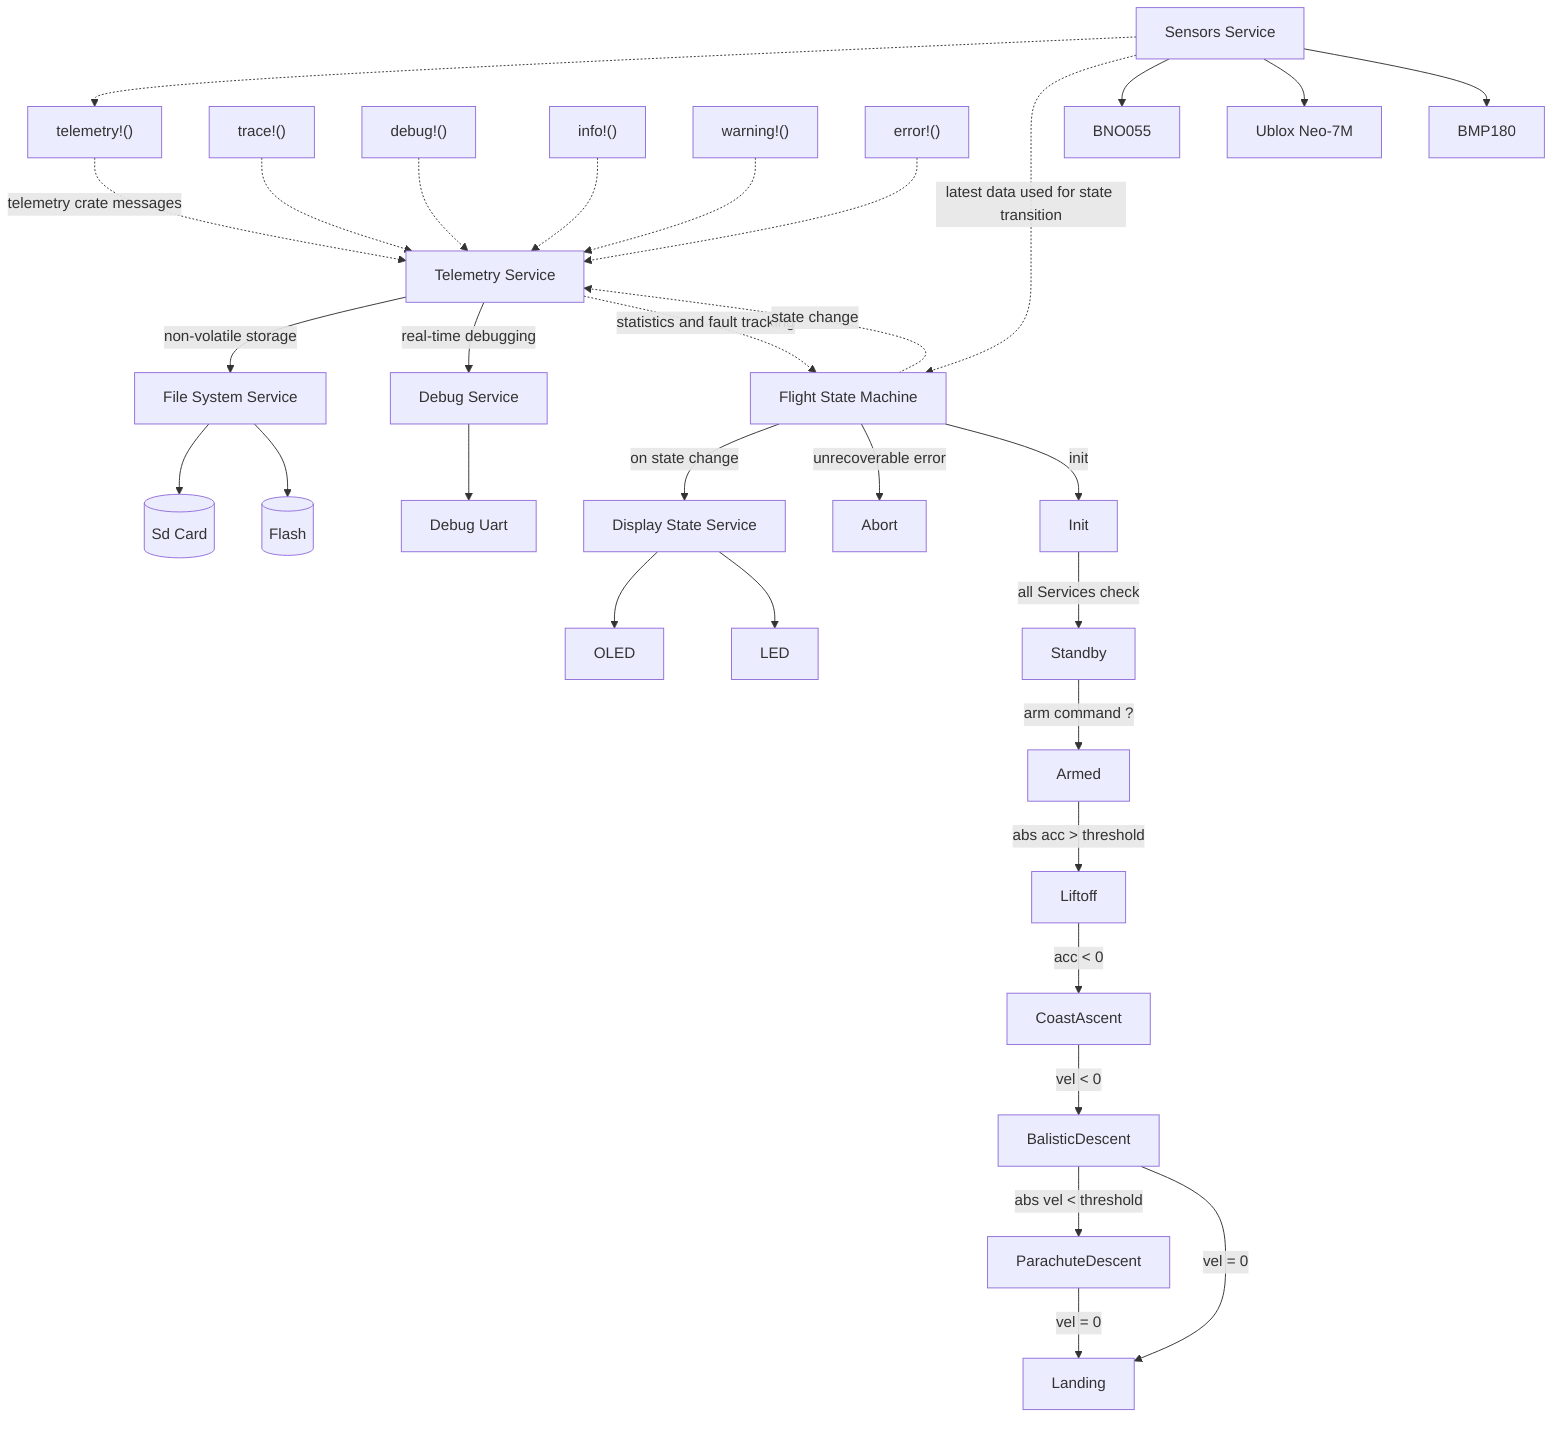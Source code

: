 flowchart TD
    macro_telemetry["telemetry!()"] -.telemetry crate messages.-> TelemService
    macro_trace["trace!()"] -.-> TelemService
    macro_debug["debug!()"] -.-> TelemService
    macro_info["info!()"] -.-> TelemService
    macro_warning["warning!()"] -.-> TelemService
    macro_error["error!()"] -.-> TelemService
    TelemService[Telemetry Service]
    TelemService --non-volatile storage--> FileSystem
    TelemService --real-time debugging--> DebugService
    TelemService -.statistics and fault tracking.-> State

    FileSystem[File System Service]
    FileSystem --> SdCard
    FileSystem --> Flash

    %% DeviceDrivers[Device Drivers]
    IMU[BNO055]
    GPS[Ublox Neo-7M]
    Barometer[BMP180]
    DebugUart[Debug Uart]
    SdCard[(Sd Card)]
    Flash[(Flash)]
    OLED
    LED

    DebugService[Debug Service]
    DebugService --> DebugUart

    State[Flight State Machine]
    State --"on state change"--> DisplayStateService
    State --unrecoverable error--> Abort

    DisplayStateService[Display State Service]
    DisplayStateService --> OLED
    DisplayStateService --> LED

    State --init--> Init
    Init --all Services check--> Standby
    Standby --arm command ?--> Armed
    Armed --abs acc > threshold--> Liftoff
    Liftoff --acc < 0--> CoastAscent
    CoastAscent --vel < 0--> BalisticDescent
    BalisticDescent --abs vel < threshold --> ParachuteDescent
    BalisticDescent --vel = 0 --> Landing
    ParachuteDescent --vel = 0--> Landing
    State -.state change.-> TelemService

    SensorsService[Sensors Service]
    SensorsService -.-> macro_telemetry
    SensorsService -.latest data used for state transition.-> State
    SensorsService --> IMU
    SensorsService --> GPS
    SensorsService --> Barometer

%% File System Service and Debug Service receive new data from Telemetry Service via Channel. 
%% Threads: Sd Card, Flash, Debug Uart

%% In case of Err in any of the threads, Telemetry Service should receive it, and attemp to restart the threads
%% This could be accomplished by a housekeeping thread, instead of the Telemetry Service

%% Display State Service works the same way, but receives new data from Flight State Machine. 

%% Flight State machine need sensor data. It should subscribe to the data it needs.